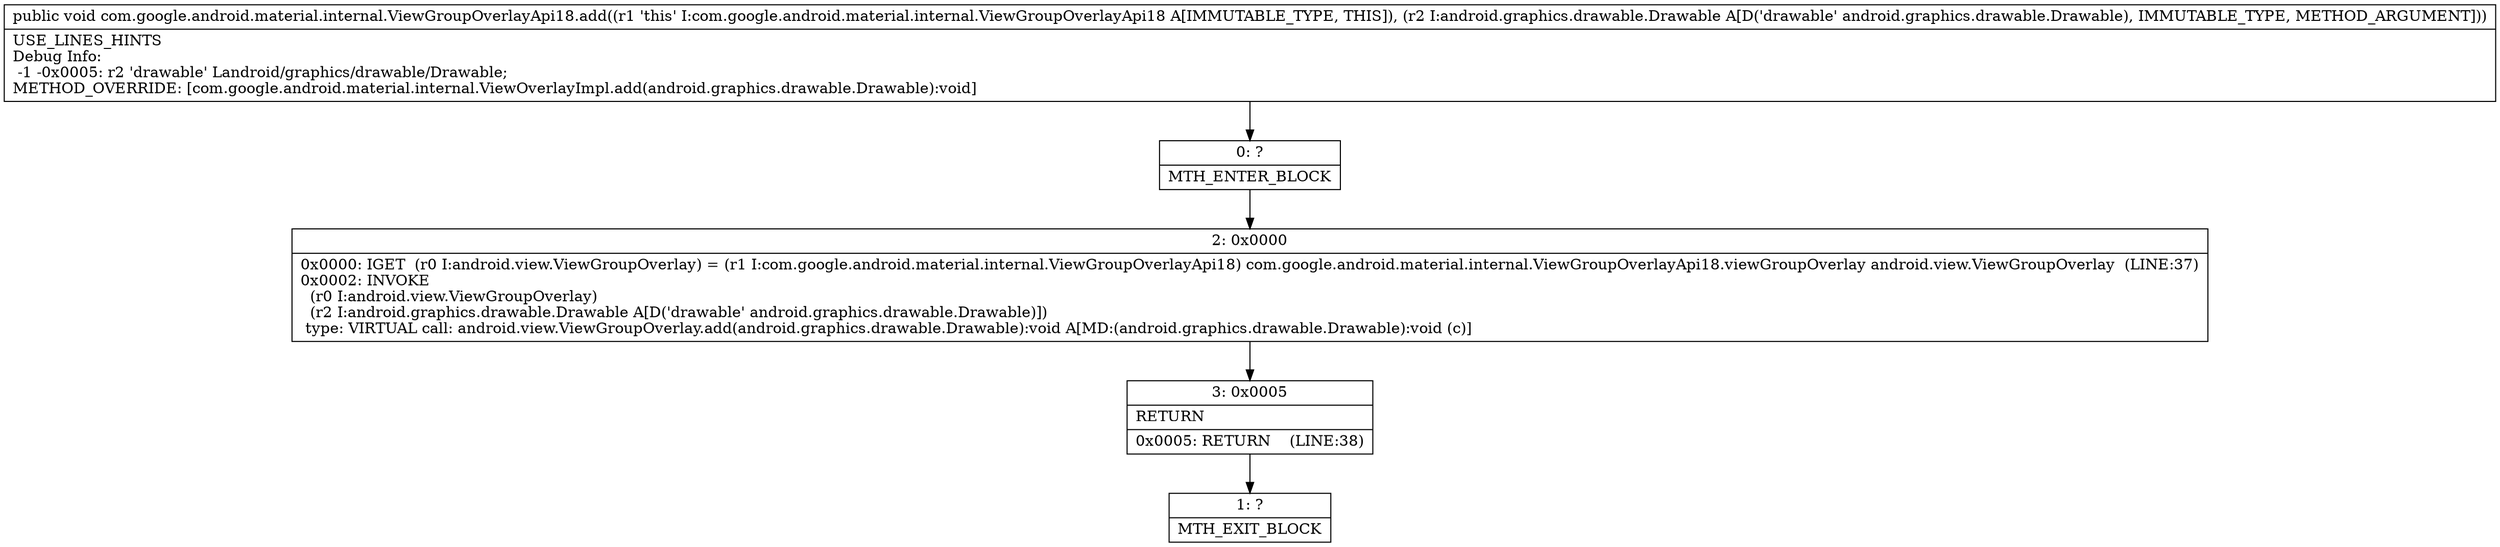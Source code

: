 digraph "CFG forcom.google.android.material.internal.ViewGroupOverlayApi18.add(Landroid\/graphics\/drawable\/Drawable;)V" {
Node_0 [shape=record,label="{0\:\ ?|MTH_ENTER_BLOCK\l}"];
Node_2 [shape=record,label="{2\:\ 0x0000|0x0000: IGET  (r0 I:android.view.ViewGroupOverlay) = (r1 I:com.google.android.material.internal.ViewGroupOverlayApi18) com.google.android.material.internal.ViewGroupOverlayApi18.viewGroupOverlay android.view.ViewGroupOverlay  (LINE:37)\l0x0002: INVOKE  \l  (r0 I:android.view.ViewGroupOverlay)\l  (r2 I:android.graphics.drawable.Drawable A[D('drawable' android.graphics.drawable.Drawable)])\l type: VIRTUAL call: android.view.ViewGroupOverlay.add(android.graphics.drawable.Drawable):void A[MD:(android.graphics.drawable.Drawable):void (c)]\l}"];
Node_3 [shape=record,label="{3\:\ 0x0005|RETURN\l|0x0005: RETURN    (LINE:38)\l}"];
Node_1 [shape=record,label="{1\:\ ?|MTH_EXIT_BLOCK\l}"];
MethodNode[shape=record,label="{public void com.google.android.material.internal.ViewGroupOverlayApi18.add((r1 'this' I:com.google.android.material.internal.ViewGroupOverlayApi18 A[IMMUTABLE_TYPE, THIS]), (r2 I:android.graphics.drawable.Drawable A[D('drawable' android.graphics.drawable.Drawable), IMMUTABLE_TYPE, METHOD_ARGUMENT]))  | USE_LINES_HINTS\lDebug Info:\l  \-1 \-0x0005: r2 'drawable' Landroid\/graphics\/drawable\/Drawable;\lMETHOD_OVERRIDE: [com.google.android.material.internal.ViewOverlayImpl.add(android.graphics.drawable.Drawable):void]\l}"];
MethodNode -> Node_0;Node_0 -> Node_2;
Node_2 -> Node_3;
Node_3 -> Node_1;
}

